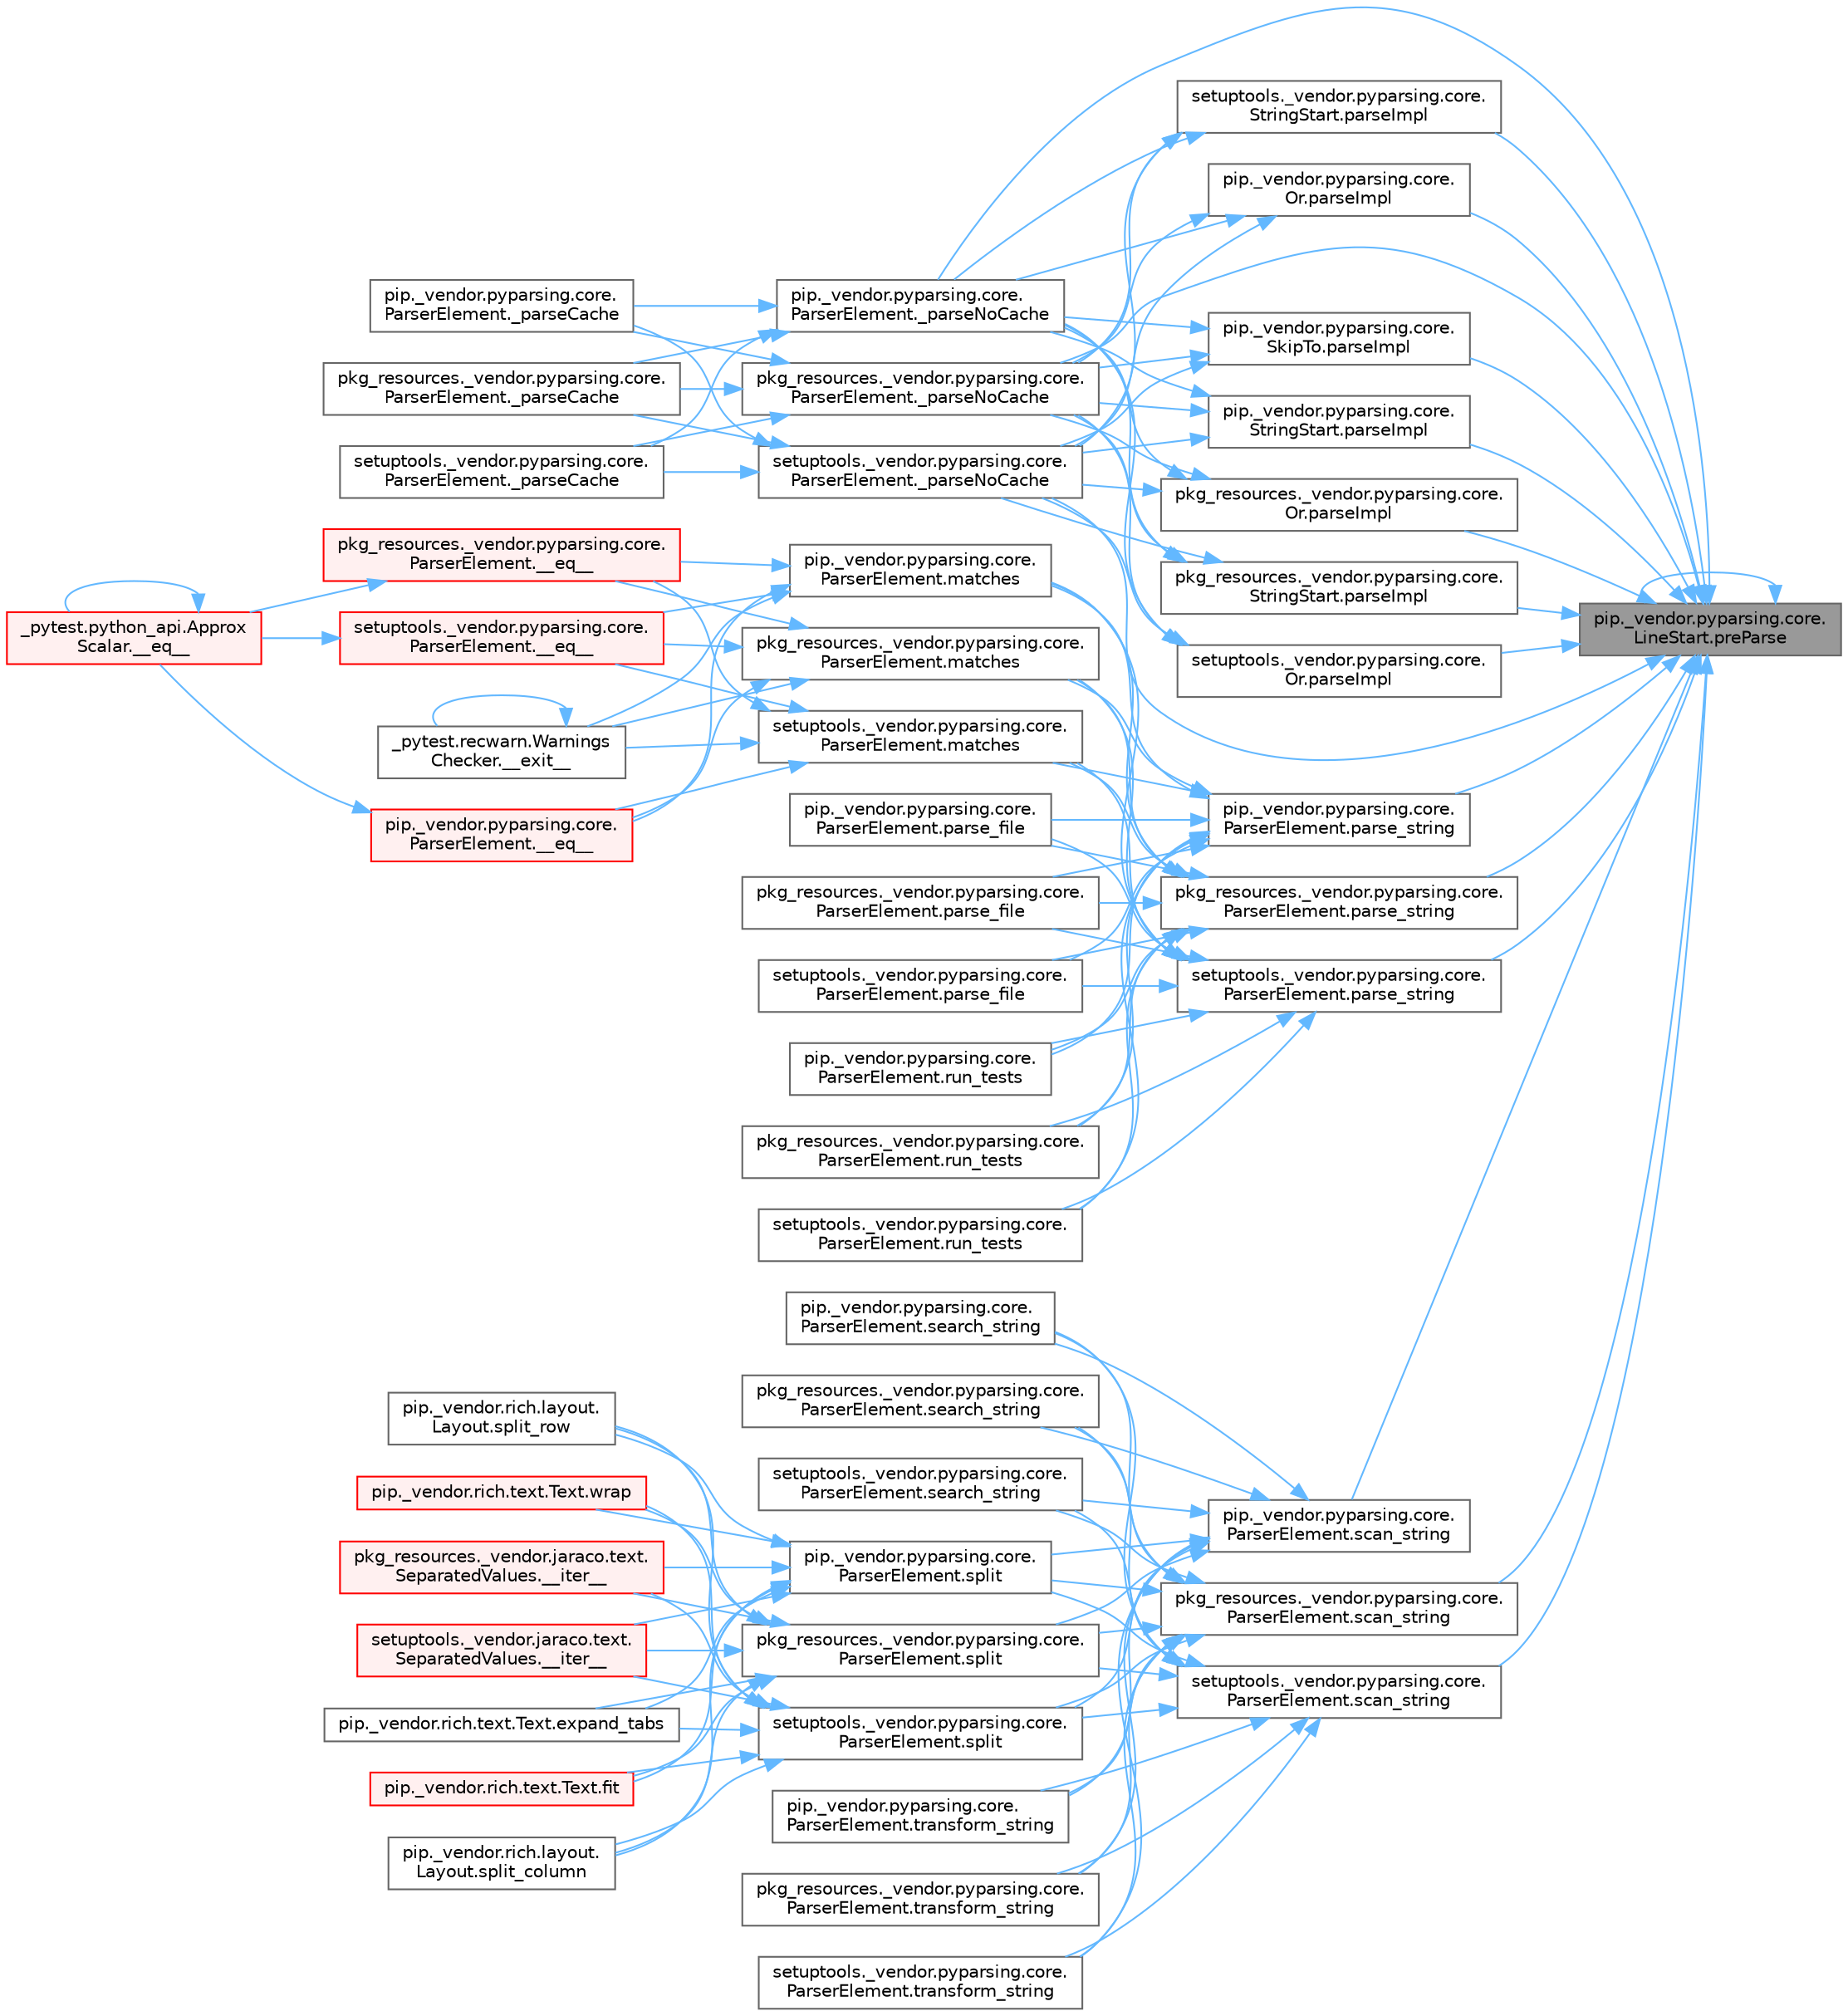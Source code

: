 digraph "pip._vendor.pyparsing.core.LineStart.preParse"
{
 // LATEX_PDF_SIZE
  bgcolor="transparent";
  edge [fontname=Helvetica,fontsize=10,labelfontname=Helvetica,labelfontsize=10];
  node [fontname=Helvetica,fontsize=10,shape=box,height=0.2,width=0.4];
  rankdir="RL";
  Node1 [id="Node000001",label="pip._vendor.pyparsing.core.\lLineStart.preParse",height=0.2,width=0.4,color="gray40", fillcolor="grey60", style="filled", fontcolor="black",tooltip=" "];
  Node1 -> Node2 [id="edge1_Node000001_Node000002",dir="back",color="steelblue1",style="solid",tooltip=" "];
  Node2 [id="Node000002",label="pip._vendor.pyparsing.core.\lParserElement._parseNoCache",height=0.2,width=0.4,color="grey40", fillcolor="white", style="filled",URL="$classpip_1_1__vendor_1_1pyparsing_1_1core_1_1_parser_element.html#af319bff1f8ae463c29689bc902788e50",tooltip=" "];
  Node2 -> Node3 [id="edge2_Node000002_Node000003",dir="back",color="steelblue1",style="solid",tooltip=" "];
  Node3 [id="Node000003",label="pip._vendor.pyparsing.core.\lParserElement._parseCache",height=0.2,width=0.4,color="grey40", fillcolor="white", style="filled",URL="$classpip_1_1__vendor_1_1pyparsing_1_1core_1_1_parser_element.html#a5614d581e42d84b716b0dcab98157c88",tooltip=" "];
  Node2 -> Node4 [id="edge3_Node000002_Node000004",dir="back",color="steelblue1",style="solid",tooltip=" "];
  Node4 [id="Node000004",label="pkg_resources._vendor.pyparsing.core.\lParserElement._parseCache",height=0.2,width=0.4,color="grey40", fillcolor="white", style="filled",URL="$classpkg__resources_1_1__vendor_1_1pyparsing_1_1core_1_1_parser_element.html#a1a69c7785a92769109263bd940ab37ae",tooltip=" "];
  Node2 -> Node5 [id="edge4_Node000002_Node000005",dir="back",color="steelblue1",style="solid",tooltip=" "];
  Node5 [id="Node000005",label="setuptools._vendor.pyparsing.core.\lParserElement._parseCache",height=0.2,width=0.4,color="grey40", fillcolor="white", style="filled",URL="$classsetuptools_1_1__vendor_1_1pyparsing_1_1core_1_1_parser_element.html#aad2d74190c4edf9d86294fe1907cffba",tooltip=" "];
  Node1 -> Node6 [id="edge5_Node000001_Node000006",dir="back",color="steelblue1",style="solid",tooltip=" "];
  Node6 [id="Node000006",label="pkg_resources._vendor.pyparsing.core.\lParserElement._parseNoCache",height=0.2,width=0.4,color="grey40", fillcolor="white", style="filled",URL="$classpkg__resources_1_1__vendor_1_1pyparsing_1_1core_1_1_parser_element.html#ae74acbecf9daa6eccbb3c02112745915",tooltip=" "];
  Node6 -> Node3 [id="edge6_Node000006_Node000003",dir="back",color="steelblue1",style="solid",tooltip=" "];
  Node6 -> Node4 [id="edge7_Node000006_Node000004",dir="back",color="steelblue1",style="solid",tooltip=" "];
  Node6 -> Node5 [id="edge8_Node000006_Node000005",dir="back",color="steelblue1",style="solid",tooltip=" "];
  Node1 -> Node7 [id="edge9_Node000001_Node000007",dir="back",color="steelblue1",style="solid",tooltip=" "];
  Node7 [id="Node000007",label="setuptools._vendor.pyparsing.core.\lParserElement._parseNoCache",height=0.2,width=0.4,color="grey40", fillcolor="white", style="filled",URL="$classsetuptools_1_1__vendor_1_1pyparsing_1_1core_1_1_parser_element.html#ac87deeca77414208ea7ac3e6f23accc5",tooltip=" "];
  Node7 -> Node3 [id="edge10_Node000007_Node000003",dir="back",color="steelblue1",style="solid",tooltip=" "];
  Node7 -> Node4 [id="edge11_Node000007_Node000004",dir="back",color="steelblue1",style="solid",tooltip=" "];
  Node7 -> Node5 [id="edge12_Node000007_Node000005",dir="back",color="steelblue1",style="solid",tooltip=" "];
  Node1 -> Node8 [id="edge13_Node000001_Node000008",dir="back",color="steelblue1",style="solid",tooltip=" "];
  Node8 [id="Node000008",label="pip._vendor.pyparsing.core.\lParserElement.parse_string",height=0.2,width=0.4,color="grey40", fillcolor="white", style="filled",URL="$classpip_1_1__vendor_1_1pyparsing_1_1core_1_1_parser_element.html#ac17206f98799aeb9149ef0873423fb3d",tooltip=" "];
  Node8 -> Node9 [id="edge14_Node000008_Node000009",dir="back",color="steelblue1",style="solid",tooltip=" "];
  Node9 [id="Node000009",label="pip._vendor.pyparsing.core.\lParserElement.matches",height=0.2,width=0.4,color="grey40", fillcolor="white", style="filled",URL="$classpip_1_1__vendor_1_1pyparsing_1_1core_1_1_parser_element.html#a506dbc15b395eb36dc4f6cbc0fdf143a",tooltip=" "];
  Node9 -> Node10 [id="edge15_Node000009_Node000010",dir="back",color="steelblue1",style="solid",tooltip=" "];
  Node10 [id="Node000010",label="pip._vendor.pyparsing.core.\lParserElement.__eq__",height=0.2,width=0.4,color="red", fillcolor="#FFF0F0", style="filled",URL="$classpip_1_1__vendor_1_1pyparsing_1_1core_1_1_parser_element.html#a56ccd877aaaa23f3bf1adb7bcc0b46ec",tooltip=" "];
  Node10 -> Node11 [id="edge16_Node000010_Node000011",dir="back",color="steelblue1",style="solid",tooltip=" "];
  Node11 [id="Node000011",label="_pytest.python_api.Approx\lScalar.__eq__",height=0.2,width=0.4,color="red", fillcolor="#FFF0F0", style="filled",URL="$class__pytest_1_1python__api_1_1_approx_scalar.html#af4601ee4ca7409927f88c83ebfc3d923",tooltip=" "];
  Node11 -> Node11 [id="edge17_Node000011_Node000011",dir="back",color="steelblue1",style="solid",tooltip=" "];
  Node9 -> Node19 [id="edge18_Node000009_Node000019",dir="back",color="steelblue1",style="solid",tooltip=" "];
  Node19 [id="Node000019",label="pkg_resources._vendor.pyparsing.core.\lParserElement.__eq__",height=0.2,width=0.4,color="red", fillcolor="#FFF0F0", style="filled",URL="$classpkg__resources_1_1__vendor_1_1pyparsing_1_1core_1_1_parser_element.html#a7a018d9eabb371a3a8cbeff784e873eb",tooltip=" "];
  Node19 -> Node11 [id="edge19_Node000019_Node000011",dir="back",color="steelblue1",style="solid",tooltip=" "];
  Node9 -> Node20 [id="edge20_Node000009_Node000020",dir="back",color="steelblue1",style="solid",tooltip=" "];
  Node20 [id="Node000020",label="setuptools._vendor.pyparsing.core.\lParserElement.__eq__",height=0.2,width=0.4,color="red", fillcolor="#FFF0F0", style="filled",URL="$classsetuptools_1_1__vendor_1_1pyparsing_1_1core_1_1_parser_element.html#a2fba49725ed4d403a97bf0955a516d7a",tooltip=" "];
  Node20 -> Node11 [id="edge21_Node000020_Node000011",dir="back",color="steelblue1",style="solid",tooltip=" "];
  Node9 -> Node21 [id="edge22_Node000009_Node000021",dir="back",color="steelblue1",style="solid",tooltip=" "];
  Node21 [id="Node000021",label="_pytest.recwarn.Warnings\lChecker.__exit__",height=0.2,width=0.4,color="grey40", fillcolor="white", style="filled",URL="$class__pytest_1_1recwarn_1_1_warnings_checker.html#adbd5f497538ea80f1d35b87e75c055a8",tooltip=" "];
  Node21 -> Node21 [id="edge23_Node000021_Node000021",dir="back",color="steelblue1",style="solid",tooltip=" "];
  Node8 -> Node22 [id="edge24_Node000008_Node000022",dir="back",color="steelblue1",style="solid",tooltip=" "];
  Node22 [id="Node000022",label="pkg_resources._vendor.pyparsing.core.\lParserElement.matches",height=0.2,width=0.4,color="grey40", fillcolor="white", style="filled",URL="$classpkg__resources_1_1__vendor_1_1pyparsing_1_1core_1_1_parser_element.html#a83b843cc10043a223825a7b6ee2bf3ed",tooltip=" "];
  Node22 -> Node10 [id="edge25_Node000022_Node000010",dir="back",color="steelblue1",style="solid",tooltip=" "];
  Node22 -> Node19 [id="edge26_Node000022_Node000019",dir="back",color="steelblue1",style="solid",tooltip=" "];
  Node22 -> Node20 [id="edge27_Node000022_Node000020",dir="back",color="steelblue1",style="solid",tooltip=" "];
  Node22 -> Node21 [id="edge28_Node000022_Node000021",dir="back",color="steelblue1",style="solid",tooltip=" "];
  Node8 -> Node23 [id="edge29_Node000008_Node000023",dir="back",color="steelblue1",style="solid",tooltip=" "];
  Node23 [id="Node000023",label="setuptools._vendor.pyparsing.core.\lParserElement.matches",height=0.2,width=0.4,color="grey40", fillcolor="white", style="filled",URL="$classsetuptools_1_1__vendor_1_1pyparsing_1_1core_1_1_parser_element.html#a340c5dbbc0054029fa245e398f694e14",tooltip=" "];
  Node23 -> Node10 [id="edge30_Node000023_Node000010",dir="back",color="steelblue1",style="solid",tooltip=" "];
  Node23 -> Node19 [id="edge31_Node000023_Node000019",dir="back",color="steelblue1",style="solid",tooltip=" "];
  Node23 -> Node20 [id="edge32_Node000023_Node000020",dir="back",color="steelblue1",style="solid",tooltip=" "];
  Node23 -> Node21 [id="edge33_Node000023_Node000021",dir="back",color="steelblue1",style="solid",tooltip=" "];
  Node8 -> Node24 [id="edge34_Node000008_Node000024",dir="back",color="steelblue1",style="solid",tooltip=" "];
  Node24 [id="Node000024",label="pip._vendor.pyparsing.core.\lParserElement.parse_file",height=0.2,width=0.4,color="grey40", fillcolor="white", style="filled",URL="$classpip_1_1__vendor_1_1pyparsing_1_1core_1_1_parser_element.html#a161e1fa167881e4e3fa9f26155612ed1",tooltip=" "];
  Node8 -> Node25 [id="edge35_Node000008_Node000025",dir="back",color="steelblue1",style="solid",tooltip=" "];
  Node25 [id="Node000025",label="pkg_resources._vendor.pyparsing.core.\lParserElement.parse_file",height=0.2,width=0.4,color="grey40", fillcolor="white", style="filled",URL="$classpkg__resources_1_1__vendor_1_1pyparsing_1_1core_1_1_parser_element.html#a4b7f81ada4824fcac02e6fae60e97154",tooltip=" "];
  Node8 -> Node26 [id="edge36_Node000008_Node000026",dir="back",color="steelblue1",style="solid",tooltip=" "];
  Node26 [id="Node000026",label="setuptools._vendor.pyparsing.core.\lParserElement.parse_file",height=0.2,width=0.4,color="grey40", fillcolor="white", style="filled",URL="$classsetuptools_1_1__vendor_1_1pyparsing_1_1core_1_1_parser_element.html#a8f9b8fccb7fc5a55bc10cb3ab46cf419",tooltip=" "];
  Node8 -> Node27 [id="edge37_Node000008_Node000027",dir="back",color="steelblue1",style="solid",tooltip=" "];
  Node27 [id="Node000027",label="pip._vendor.pyparsing.core.\lParserElement.run_tests",height=0.2,width=0.4,color="grey40", fillcolor="white", style="filled",URL="$classpip_1_1__vendor_1_1pyparsing_1_1core_1_1_parser_element.html#a35107e02c57a82575247354b2ffe5d63",tooltip=" "];
  Node8 -> Node28 [id="edge38_Node000008_Node000028",dir="back",color="steelblue1",style="solid",tooltip=" "];
  Node28 [id="Node000028",label="pkg_resources._vendor.pyparsing.core.\lParserElement.run_tests",height=0.2,width=0.4,color="grey40", fillcolor="white", style="filled",URL="$classpkg__resources_1_1__vendor_1_1pyparsing_1_1core_1_1_parser_element.html#a10e2c2c94b6bedd4a9bac706beb1f8e4",tooltip=" "];
  Node8 -> Node29 [id="edge39_Node000008_Node000029",dir="back",color="steelblue1",style="solid",tooltip=" "];
  Node29 [id="Node000029",label="setuptools._vendor.pyparsing.core.\lParserElement.run_tests",height=0.2,width=0.4,color="grey40", fillcolor="white", style="filled",URL="$classsetuptools_1_1__vendor_1_1pyparsing_1_1core_1_1_parser_element.html#a67d4875fb1c02837aae5bb1e763532ba",tooltip=" "];
  Node1 -> Node30 [id="edge40_Node000001_Node000030",dir="back",color="steelblue1",style="solid",tooltip=" "];
  Node30 [id="Node000030",label="pkg_resources._vendor.pyparsing.core.\lParserElement.parse_string",height=0.2,width=0.4,color="grey40", fillcolor="white", style="filled",URL="$classpkg__resources_1_1__vendor_1_1pyparsing_1_1core_1_1_parser_element.html#a8c3e947b9af4425a1b7f4c8db034a549",tooltip=" "];
  Node30 -> Node9 [id="edge41_Node000030_Node000009",dir="back",color="steelblue1",style="solid",tooltip=" "];
  Node30 -> Node22 [id="edge42_Node000030_Node000022",dir="back",color="steelblue1",style="solid",tooltip=" "];
  Node30 -> Node23 [id="edge43_Node000030_Node000023",dir="back",color="steelblue1",style="solid",tooltip=" "];
  Node30 -> Node24 [id="edge44_Node000030_Node000024",dir="back",color="steelblue1",style="solid",tooltip=" "];
  Node30 -> Node25 [id="edge45_Node000030_Node000025",dir="back",color="steelblue1",style="solid",tooltip=" "];
  Node30 -> Node26 [id="edge46_Node000030_Node000026",dir="back",color="steelblue1",style="solid",tooltip=" "];
  Node30 -> Node27 [id="edge47_Node000030_Node000027",dir="back",color="steelblue1",style="solid",tooltip=" "];
  Node30 -> Node28 [id="edge48_Node000030_Node000028",dir="back",color="steelblue1",style="solid",tooltip=" "];
  Node30 -> Node29 [id="edge49_Node000030_Node000029",dir="back",color="steelblue1",style="solid",tooltip=" "];
  Node1 -> Node31 [id="edge50_Node000001_Node000031",dir="back",color="steelblue1",style="solid",tooltip=" "];
  Node31 [id="Node000031",label="setuptools._vendor.pyparsing.core.\lParserElement.parse_string",height=0.2,width=0.4,color="grey40", fillcolor="white", style="filled",URL="$classsetuptools_1_1__vendor_1_1pyparsing_1_1core_1_1_parser_element.html#a4bceb4c6190dd0bd2ea4c6ef9e8fe6f9",tooltip=" "];
  Node31 -> Node9 [id="edge51_Node000031_Node000009",dir="back",color="steelblue1",style="solid",tooltip=" "];
  Node31 -> Node22 [id="edge52_Node000031_Node000022",dir="back",color="steelblue1",style="solid",tooltip=" "];
  Node31 -> Node23 [id="edge53_Node000031_Node000023",dir="back",color="steelblue1",style="solid",tooltip=" "];
  Node31 -> Node24 [id="edge54_Node000031_Node000024",dir="back",color="steelblue1",style="solid",tooltip=" "];
  Node31 -> Node25 [id="edge55_Node000031_Node000025",dir="back",color="steelblue1",style="solid",tooltip=" "];
  Node31 -> Node26 [id="edge56_Node000031_Node000026",dir="back",color="steelblue1",style="solid",tooltip=" "];
  Node31 -> Node27 [id="edge57_Node000031_Node000027",dir="back",color="steelblue1",style="solid",tooltip=" "];
  Node31 -> Node28 [id="edge58_Node000031_Node000028",dir="back",color="steelblue1",style="solid",tooltip=" "];
  Node31 -> Node29 [id="edge59_Node000031_Node000029",dir="back",color="steelblue1",style="solid",tooltip=" "];
  Node1 -> Node32 [id="edge60_Node000001_Node000032",dir="back",color="steelblue1",style="solid",tooltip=" "];
  Node32 [id="Node000032",label="pip._vendor.pyparsing.core.\lOr.parseImpl",height=0.2,width=0.4,color="grey40", fillcolor="white", style="filled",URL="$classpip_1_1__vendor_1_1pyparsing_1_1core_1_1_or.html#aa87fa541bf2e82791e105dbf64c79958",tooltip=" "];
  Node32 -> Node2 [id="edge61_Node000032_Node000002",dir="back",color="steelblue1",style="solid",tooltip=" "];
  Node32 -> Node6 [id="edge62_Node000032_Node000006",dir="back",color="steelblue1",style="solid",tooltip=" "];
  Node32 -> Node7 [id="edge63_Node000032_Node000007",dir="back",color="steelblue1",style="solid",tooltip=" "];
  Node1 -> Node33 [id="edge64_Node000001_Node000033",dir="back",color="steelblue1",style="solid",tooltip=" "];
  Node33 [id="Node000033",label="pip._vendor.pyparsing.core.\lSkipTo.parseImpl",height=0.2,width=0.4,color="grey40", fillcolor="white", style="filled",URL="$classpip_1_1__vendor_1_1pyparsing_1_1core_1_1_skip_to.html#affdf1659343a347cd9853247ed2cfc37",tooltip=" "];
  Node33 -> Node2 [id="edge65_Node000033_Node000002",dir="back",color="steelblue1",style="solid",tooltip=" "];
  Node33 -> Node6 [id="edge66_Node000033_Node000006",dir="back",color="steelblue1",style="solid",tooltip=" "];
  Node33 -> Node7 [id="edge67_Node000033_Node000007",dir="back",color="steelblue1",style="solid",tooltip=" "];
  Node1 -> Node34 [id="edge68_Node000001_Node000034",dir="back",color="steelblue1",style="solid",tooltip=" "];
  Node34 [id="Node000034",label="pip._vendor.pyparsing.core.\lStringStart.parseImpl",height=0.2,width=0.4,color="grey40", fillcolor="white", style="filled",URL="$classpip_1_1__vendor_1_1pyparsing_1_1core_1_1_string_start.html#ade7d9a10260522396b9756347737ec21",tooltip=" "];
  Node34 -> Node2 [id="edge69_Node000034_Node000002",dir="back",color="steelblue1",style="solid",tooltip=" "];
  Node34 -> Node6 [id="edge70_Node000034_Node000006",dir="back",color="steelblue1",style="solid",tooltip=" "];
  Node34 -> Node7 [id="edge71_Node000034_Node000007",dir="back",color="steelblue1",style="solid",tooltip=" "];
  Node1 -> Node35 [id="edge72_Node000001_Node000035",dir="back",color="steelblue1",style="solid",tooltip=" "];
  Node35 [id="Node000035",label="pkg_resources._vendor.pyparsing.core.\lOr.parseImpl",height=0.2,width=0.4,color="grey40", fillcolor="white", style="filled",URL="$classpkg__resources_1_1__vendor_1_1pyparsing_1_1core_1_1_or.html#ac0f75d008ee21a51ac9335d208258709",tooltip=" "];
  Node35 -> Node2 [id="edge73_Node000035_Node000002",dir="back",color="steelblue1",style="solid",tooltip=" "];
  Node35 -> Node6 [id="edge74_Node000035_Node000006",dir="back",color="steelblue1",style="solid",tooltip=" "];
  Node35 -> Node7 [id="edge75_Node000035_Node000007",dir="back",color="steelblue1",style="solid",tooltip=" "];
  Node1 -> Node36 [id="edge76_Node000001_Node000036",dir="back",color="steelblue1",style="solid",tooltip=" "];
  Node36 [id="Node000036",label="pkg_resources._vendor.pyparsing.core.\lStringStart.parseImpl",height=0.2,width=0.4,color="grey40", fillcolor="white", style="filled",URL="$classpkg__resources_1_1__vendor_1_1pyparsing_1_1core_1_1_string_start.html#a1a21abfeee7fd1a296470cf986211dfb",tooltip=" "];
  Node36 -> Node2 [id="edge77_Node000036_Node000002",dir="back",color="steelblue1",style="solid",tooltip=" "];
  Node36 -> Node6 [id="edge78_Node000036_Node000006",dir="back",color="steelblue1",style="solid",tooltip=" "];
  Node36 -> Node7 [id="edge79_Node000036_Node000007",dir="back",color="steelblue1",style="solid",tooltip=" "];
  Node1 -> Node37 [id="edge80_Node000001_Node000037",dir="back",color="steelblue1",style="solid",tooltip=" "];
  Node37 [id="Node000037",label="setuptools._vendor.pyparsing.core.\lOr.parseImpl",height=0.2,width=0.4,color="grey40", fillcolor="white", style="filled",URL="$classsetuptools_1_1__vendor_1_1pyparsing_1_1core_1_1_or.html#a1048310b5490fae52af640ad0c0e8713",tooltip=" "];
  Node37 -> Node2 [id="edge81_Node000037_Node000002",dir="back",color="steelblue1",style="solid",tooltip=" "];
  Node37 -> Node6 [id="edge82_Node000037_Node000006",dir="back",color="steelblue1",style="solid",tooltip=" "];
  Node37 -> Node7 [id="edge83_Node000037_Node000007",dir="back",color="steelblue1",style="solid",tooltip=" "];
  Node1 -> Node38 [id="edge84_Node000001_Node000038",dir="back",color="steelblue1",style="solid",tooltip=" "];
  Node38 [id="Node000038",label="setuptools._vendor.pyparsing.core.\lStringStart.parseImpl",height=0.2,width=0.4,color="grey40", fillcolor="white", style="filled",URL="$classsetuptools_1_1__vendor_1_1pyparsing_1_1core_1_1_string_start.html#a9da67c63addf96d553d7b5bb1cf85907",tooltip=" "];
  Node38 -> Node2 [id="edge85_Node000038_Node000002",dir="back",color="steelblue1",style="solid",tooltip=" "];
  Node38 -> Node6 [id="edge86_Node000038_Node000006",dir="back",color="steelblue1",style="solid",tooltip=" "];
  Node38 -> Node7 [id="edge87_Node000038_Node000007",dir="back",color="steelblue1",style="solid",tooltip=" "];
  Node1 -> Node1 [id="edge88_Node000001_Node000001",dir="back",color="steelblue1",style="solid",tooltip=" "];
  Node1 -> Node39 [id="edge89_Node000001_Node000039",dir="back",color="steelblue1",style="solid",tooltip=" "];
  Node39 [id="Node000039",label="pip._vendor.pyparsing.core.\lParserElement.scan_string",height=0.2,width=0.4,color="grey40", fillcolor="white", style="filled",URL="$classpip_1_1__vendor_1_1pyparsing_1_1core_1_1_parser_element.html#a0a066b31d55597f3b2ac426eab0ef7a8",tooltip=" "];
  Node39 -> Node40 [id="edge90_Node000039_Node000040",dir="back",color="steelblue1",style="solid",tooltip=" "];
  Node40 [id="Node000040",label="pip._vendor.pyparsing.core.\lParserElement.search_string",height=0.2,width=0.4,color="grey40", fillcolor="white", style="filled",URL="$classpip_1_1__vendor_1_1pyparsing_1_1core_1_1_parser_element.html#a5a83c9e97aad458cf36ecb2cbc451703",tooltip=" "];
  Node39 -> Node41 [id="edge91_Node000039_Node000041",dir="back",color="steelblue1",style="solid",tooltip=" "];
  Node41 [id="Node000041",label="pkg_resources._vendor.pyparsing.core.\lParserElement.search_string",height=0.2,width=0.4,color="grey40", fillcolor="white", style="filled",URL="$classpkg__resources_1_1__vendor_1_1pyparsing_1_1core_1_1_parser_element.html#a4b5b9d98014537f14aa58afb241fb421",tooltip=" "];
  Node39 -> Node42 [id="edge92_Node000039_Node000042",dir="back",color="steelblue1",style="solid",tooltip=" "];
  Node42 [id="Node000042",label="setuptools._vendor.pyparsing.core.\lParserElement.search_string",height=0.2,width=0.4,color="grey40", fillcolor="white", style="filled",URL="$classsetuptools_1_1__vendor_1_1pyparsing_1_1core_1_1_parser_element.html#afd39623fe4bffcc694a482c83b93fd06",tooltip=" "];
  Node39 -> Node43 [id="edge93_Node000039_Node000043",dir="back",color="steelblue1",style="solid",tooltip=" "];
  Node43 [id="Node000043",label="pip._vendor.pyparsing.core.\lParserElement.split",height=0.2,width=0.4,color="grey40", fillcolor="white", style="filled",URL="$classpip_1_1__vendor_1_1pyparsing_1_1core_1_1_parser_element.html#a4d8b15e96c35f49dd311c05519c05b48",tooltip=" "];
  Node43 -> Node44 [id="edge94_Node000043_Node000044",dir="back",color="steelblue1",style="solid",tooltip=" "];
  Node44 [id="Node000044",label="pkg_resources._vendor.jaraco.text.\lSeparatedValues.__iter__",height=0.2,width=0.4,color="red", fillcolor="#FFF0F0", style="filled",URL="$classpkg__resources_1_1__vendor_1_1jaraco_1_1text_1_1_separated_values.html#ae665618e2d60d71ccc38017f931e77c0",tooltip=" "];
  Node43 -> Node47 [id="edge95_Node000043_Node000047",dir="back",color="steelblue1",style="solid",tooltip=" "];
  Node47 [id="Node000047",label="setuptools._vendor.jaraco.text.\lSeparatedValues.__iter__",height=0.2,width=0.4,color="red", fillcolor="#FFF0F0", style="filled",URL="$classsetuptools_1_1__vendor_1_1jaraco_1_1text_1_1_separated_values.html#a386e671741e35885b3566fcdabc8d893",tooltip=" "];
  Node43 -> Node48 [id="edge96_Node000043_Node000048",dir="back",color="steelblue1",style="solid",tooltip=" "];
  Node48 [id="Node000048",label="pip._vendor.rich.text.Text.expand_tabs",height=0.2,width=0.4,color="grey40", fillcolor="white", style="filled",URL="$classpip_1_1__vendor_1_1rich_1_1text_1_1_text.html#ad9f65ecb5a2b9b55648d525a0a58c947",tooltip=" "];
  Node43 -> Node49 [id="edge97_Node000043_Node000049",dir="back",color="steelblue1",style="solid",tooltip=" "];
  Node49 [id="Node000049",label="pip._vendor.rich.text.Text.fit",height=0.2,width=0.4,color="red", fillcolor="#FFF0F0", style="filled",URL="$classpip_1_1__vendor_1_1rich_1_1text_1_1_text.html#a1adda7f6546fb3592d473f95d0ca17b2",tooltip=" "];
  Node43 -> Node51 [id="edge98_Node000043_Node000051",dir="back",color="steelblue1",style="solid",tooltip=" "];
  Node51 [id="Node000051",label="pip._vendor.rich.layout.\lLayout.split_column",height=0.2,width=0.4,color="grey40", fillcolor="white", style="filled",URL="$classpip_1_1__vendor_1_1rich_1_1layout_1_1_layout.html#a69f88aaf1450a946026f16620d205fa4",tooltip=" "];
  Node43 -> Node52 [id="edge99_Node000043_Node000052",dir="back",color="steelblue1",style="solid",tooltip=" "];
  Node52 [id="Node000052",label="pip._vendor.rich.layout.\lLayout.split_row",height=0.2,width=0.4,color="grey40", fillcolor="white", style="filled",URL="$classpip_1_1__vendor_1_1rich_1_1layout_1_1_layout.html#a53ef6123a224b46255a62eb4e02a506e",tooltip=" "];
  Node43 -> Node53 [id="edge100_Node000043_Node000053",dir="back",color="steelblue1",style="solid",tooltip=" "];
  Node53 [id="Node000053",label="pip._vendor.rich.text.Text.wrap",height=0.2,width=0.4,color="red", fillcolor="#FFF0F0", style="filled",URL="$classpip_1_1__vendor_1_1rich_1_1text_1_1_text.html#a1b5e03c8ff260ff99dd5cbf8ff675dd1",tooltip=" "];
  Node39 -> Node3207 [id="edge101_Node000039_Node003207",dir="back",color="steelblue1",style="solid",tooltip=" "];
  Node3207 [id="Node003207",label="pkg_resources._vendor.pyparsing.core.\lParserElement.split",height=0.2,width=0.4,color="grey40", fillcolor="white", style="filled",URL="$classpkg__resources_1_1__vendor_1_1pyparsing_1_1core_1_1_parser_element.html#a194801602eaab7fd2483d6a6ef7335b7",tooltip=" "];
  Node3207 -> Node44 [id="edge102_Node003207_Node000044",dir="back",color="steelblue1",style="solid",tooltip=" "];
  Node3207 -> Node47 [id="edge103_Node003207_Node000047",dir="back",color="steelblue1",style="solid",tooltip=" "];
  Node3207 -> Node48 [id="edge104_Node003207_Node000048",dir="back",color="steelblue1",style="solid",tooltip=" "];
  Node3207 -> Node49 [id="edge105_Node003207_Node000049",dir="back",color="steelblue1",style="solid",tooltip=" "];
  Node3207 -> Node51 [id="edge106_Node003207_Node000051",dir="back",color="steelblue1",style="solid",tooltip=" "];
  Node3207 -> Node52 [id="edge107_Node003207_Node000052",dir="back",color="steelblue1",style="solid",tooltip=" "];
  Node3207 -> Node53 [id="edge108_Node003207_Node000053",dir="back",color="steelblue1",style="solid",tooltip=" "];
  Node39 -> Node3208 [id="edge109_Node000039_Node003208",dir="back",color="steelblue1",style="solid",tooltip=" "];
  Node3208 [id="Node003208",label="setuptools._vendor.pyparsing.core.\lParserElement.split",height=0.2,width=0.4,color="grey40", fillcolor="white", style="filled",URL="$classsetuptools_1_1__vendor_1_1pyparsing_1_1core_1_1_parser_element.html#a851b91f91735a7984ff943924b8f5e53",tooltip=" "];
  Node3208 -> Node44 [id="edge110_Node003208_Node000044",dir="back",color="steelblue1",style="solid",tooltip=" "];
  Node3208 -> Node47 [id="edge111_Node003208_Node000047",dir="back",color="steelblue1",style="solid",tooltip=" "];
  Node3208 -> Node48 [id="edge112_Node003208_Node000048",dir="back",color="steelblue1",style="solid",tooltip=" "];
  Node3208 -> Node49 [id="edge113_Node003208_Node000049",dir="back",color="steelblue1",style="solid",tooltip=" "];
  Node3208 -> Node51 [id="edge114_Node003208_Node000051",dir="back",color="steelblue1",style="solid",tooltip=" "];
  Node3208 -> Node52 [id="edge115_Node003208_Node000052",dir="back",color="steelblue1",style="solid",tooltip=" "];
  Node3208 -> Node53 [id="edge116_Node003208_Node000053",dir="back",color="steelblue1",style="solid",tooltip=" "];
  Node39 -> Node3209 [id="edge117_Node000039_Node003209",dir="back",color="steelblue1",style="solid",tooltip=" "];
  Node3209 [id="Node003209",label="pip._vendor.pyparsing.core.\lParserElement.transform_string",height=0.2,width=0.4,color="grey40", fillcolor="white", style="filled",URL="$classpip_1_1__vendor_1_1pyparsing_1_1core_1_1_parser_element.html#a566e130123a0445b27338a6e3ec60f19",tooltip=" "];
  Node39 -> Node3210 [id="edge118_Node000039_Node003210",dir="back",color="steelblue1",style="solid",tooltip=" "];
  Node3210 [id="Node003210",label="pkg_resources._vendor.pyparsing.core.\lParserElement.transform_string",height=0.2,width=0.4,color="grey40", fillcolor="white", style="filled",URL="$classpkg__resources_1_1__vendor_1_1pyparsing_1_1core_1_1_parser_element.html#a71a727a6ccd055ebf3c32601140ed804",tooltip=" "];
  Node39 -> Node3211 [id="edge119_Node000039_Node003211",dir="back",color="steelblue1",style="solid",tooltip=" "];
  Node3211 [id="Node003211",label="setuptools._vendor.pyparsing.core.\lParserElement.transform_string",height=0.2,width=0.4,color="grey40", fillcolor="white", style="filled",URL="$classsetuptools_1_1__vendor_1_1pyparsing_1_1core_1_1_parser_element.html#a23d5d123f33508735ec8eefe96840071",tooltip=" "];
  Node1 -> Node3212 [id="edge120_Node000001_Node003212",dir="back",color="steelblue1",style="solid",tooltip=" "];
  Node3212 [id="Node003212",label="pkg_resources._vendor.pyparsing.core.\lParserElement.scan_string",height=0.2,width=0.4,color="grey40", fillcolor="white", style="filled",URL="$classpkg__resources_1_1__vendor_1_1pyparsing_1_1core_1_1_parser_element.html#a72c2c28e4b4d308fb917b19795da3b31",tooltip=" "];
  Node3212 -> Node40 [id="edge121_Node003212_Node000040",dir="back",color="steelblue1",style="solid",tooltip=" "];
  Node3212 -> Node41 [id="edge122_Node003212_Node000041",dir="back",color="steelblue1",style="solid",tooltip=" "];
  Node3212 -> Node42 [id="edge123_Node003212_Node000042",dir="back",color="steelblue1",style="solid",tooltip=" "];
  Node3212 -> Node43 [id="edge124_Node003212_Node000043",dir="back",color="steelblue1",style="solid",tooltip=" "];
  Node3212 -> Node3207 [id="edge125_Node003212_Node003207",dir="back",color="steelblue1",style="solid",tooltip=" "];
  Node3212 -> Node3208 [id="edge126_Node003212_Node003208",dir="back",color="steelblue1",style="solid",tooltip=" "];
  Node3212 -> Node3209 [id="edge127_Node003212_Node003209",dir="back",color="steelblue1",style="solid",tooltip=" "];
  Node3212 -> Node3210 [id="edge128_Node003212_Node003210",dir="back",color="steelblue1",style="solid",tooltip=" "];
  Node3212 -> Node3211 [id="edge129_Node003212_Node003211",dir="back",color="steelblue1",style="solid",tooltip=" "];
  Node1 -> Node3213 [id="edge130_Node000001_Node003213",dir="back",color="steelblue1",style="solid",tooltip=" "];
  Node3213 [id="Node003213",label="setuptools._vendor.pyparsing.core.\lParserElement.scan_string",height=0.2,width=0.4,color="grey40", fillcolor="white", style="filled",URL="$classsetuptools_1_1__vendor_1_1pyparsing_1_1core_1_1_parser_element.html#a1e2aa4fc1e0debef9f876b7e1ccbfb62",tooltip=" "];
  Node3213 -> Node40 [id="edge131_Node003213_Node000040",dir="back",color="steelblue1",style="solid",tooltip=" "];
  Node3213 -> Node41 [id="edge132_Node003213_Node000041",dir="back",color="steelblue1",style="solid",tooltip=" "];
  Node3213 -> Node42 [id="edge133_Node003213_Node000042",dir="back",color="steelblue1",style="solid",tooltip=" "];
  Node3213 -> Node43 [id="edge134_Node003213_Node000043",dir="back",color="steelblue1",style="solid",tooltip=" "];
  Node3213 -> Node3207 [id="edge135_Node003213_Node003207",dir="back",color="steelblue1",style="solid",tooltip=" "];
  Node3213 -> Node3208 [id="edge136_Node003213_Node003208",dir="back",color="steelblue1",style="solid",tooltip=" "];
  Node3213 -> Node3209 [id="edge137_Node003213_Node003209",dir="back",color="steelblue1",style="solid",tooltip=" "];
  Node3213 -> Node3210 [id="edge138_Node003213_Node003210",dir="back",color="steelblue1",style="solid",tooltip=" "];
  Node3213 -> Node3211 [id="edge139_Node003213_Node003211",dir="back",color="steelblue1",style="solid",tooltip=" "];
}
